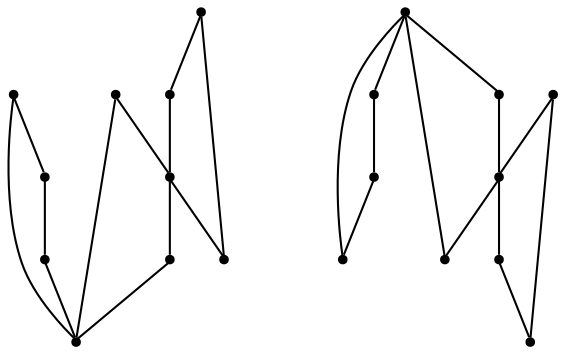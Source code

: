 graph {
  node [shape=point,comment="{\"directed\":false,\"doi\":\"10.1007/978-3-319-73915-1_15\",\"figure\":\"5\"}"]

  v0 [pos="1470.4112581782833,320.19336087789804"]
  v1 [pos="1420.063729520779,269.84857944849375"]
  v2 [pos="1470.077864104293,377.5329414981818"]
  v3 [pos="1413.0688763971739,377.53519885934423"]
  v4 [pos="1363.0567130546083,269.85252188207335"]
  v5 [pos="1369.3911368720028,320.52465247385715"]
  v6 [pos="1419.7365035233051,326.5317766716015"]
  v7 [pos="1419.4053350439347,428.20920528646025"]
  v8 [pos="1362.3920869128299,428.20887145135873"]
  v9 [pos="1312.379923570264,320.5264965153701"]
  v10 [pos="1330.7245461919324,466.2146465191588"]
  v11 [pos="1273.7153677195602,466.2125799209115"]
  v12 [pos="1280.7102844315827,358.5322715831702"]
  v13 [pos="1223.701169547628,358.5302208818324"]
  v14 [pos="1230.0355933650226,409.20228788597785"]
  v15 [pos="1280.047629530753,516.886999667677"]
  v16 [pos="1223.0385146467984,516.8888596060995"]
  v17 [pos="1173.0264784810684,409.2042908965868"]
  v18 [pos="1223.3720358976238,460.21194166228184"]
  v19 [pos="1172.693084407078,466.5439986921473"]

  v0 -- v1 [id="-1",pos="1470.4112581782833,320.19336087789804 1420.063729520779,269.84857944849375 1420.063729520779,269.84857944849375 1420.063729520779,269.84857944849375"]
  v19 -- v16 [id="-2",pos="1172.693084407078,466.5439986921473 1223.0385146467984,516.8888596060995 1223.0385146467984,516.8888596060995 1223.0385146467984,516.8888596060995"]
  v17 -- v14 [id="-3",pos="1173.0264784810684,409.2042908965868 1230.0355933650226,409.20228788597785 1230.0355933650226,409.20228788597785 1230.0355933650226,409.20228788597785"]
  v17 -- v19 [id="-5",pos="1173.0264784810684,409.2042908965868 1172.693084407078,466.5439986921473 1172.693084407078,466.5439986921473 1172.693084407078,466.5439986921473"]
  v16 -- v15 [id="-7",pos="1223.0385146467984,516.8888596060995 1280.047629530753,516.886999667677 1280.047629530753,516.886999667677 1280.047629530753,516.886999667677"]
  v16 -- v11 [id="-8",pos="1223.0385146467984,516.8888596060995 1273.7153677195602,466.2125799209115 1273.7153677195602,466.2125799209115 1273.7153677195602,466.2125799209115"]
  v16 -- v18 [id="-10",pos="1223.0385146467984,516.8888596060995 1223.3720358976238,460.21194166228184 1223.3720358976238,460.21194166228184 1223.3720358976238,460.21194166228184"]
  v18 -- v17 [id="-12",pos="1223.3720358976238,460.21194166228184 1173.0264784810684,409.2042908965868 1173.0264784810684,409.2042908965868 1173.0264784810684,409.2042908965868"]
  v13 -- v12 [id="-14",pos="1223.701169547628,358.5302208818324 1280.7102844315827,358.5322715831702 1280.7102844315827,358.5322715831702 1280.7102844315827,358.5322715831702"]
  v13 -- v17 [id="-15",pos="1223.701169547628,358.5302208818324 1173.0264784810684,409.2042908965868 1173.0264784810684,409.2042908965868 1173.0264784810684,409.2042908965868"]
  v14 -- v12 [id="-17",pos="1230.0355933650226,409.20228788597785 1280.7102844315827,358.5322715831702 1280.7102844315827,358.5322715831702 1280.7102844315827,358.5322715831702"]
  v15 -- v10 [id="-19",pos="1280.047629530753,516.886999667677 1330.7245461919324,466.2146465191588 1330.7245461919324,466.2146465191588 1330.7245461919324,466.2146465191588"]
  v9 -- v5 [id="-24",pos="1312.379923570264,320.5264965153701 1369.3911368720028,320.52465247385715 1369.3911368720028,320.52465247385715 1369.3911368720028,320.52465247385715"]
  v10 -- v11 [id="-26",pos="1330.7245461919324,466.2146465191588 1273.7153677195602,466.2125799209115 1273.7153677195602,466.2125799209115 1273.7153677195602,466.2125799209115"]
  v8 -- v3 [id="-28",pos="1362.3920869128299,428.20887145135873 1413.0688763971739,377.53519885934423 1413.0688763971739,377.53519885934423 1413.0688763971739,377.53519885934423"]
  v8 -- v7 [id="-29",pos="1362.3920869128299,428.20887145135873 1419.4053350439347,428.20920528646025 1419.4053350439347,428.20920528646025 1419.4053350439347,428.20920528646025"]
  v4 -- v9 [id="-30",pos="1363.0567130546083,269.85252188207335 1312.379923570264,320.5264965153701 1312.379923570264,320.5264965153701 1312.379923570264,320.5264965153701"]
  v4 -- v1 [id="-31",pos="1363.0567130546083,269.85252188207335 1420.063729520779,269.84857944849375 1420.063729520779,269.84857944849375 1420.063729520779,269.84857944849375"]
  v5 -- v1 [id="-33",pos="1369.3911368720028,320.52465247385715 1420.063729520779,269.84857944849375 1420.063729520779,269.84857944849375 1420.063729520779,269.84857944849375"]
  v7 -- v2 [id="-36",pos="1419.4053350439347,428.20920528646025 1470.077864104293,377.5329414981818 1470.077864104293,377.5329414981818 1470.077864104293,377.5329414981818"]
  v6 -- v2 [id="-38",pos="1419.7365035233051,326.5317766716015 1470.077864104293,377.5329414981818 1470.077864104293,377.5329414981818 1470.077864104293,377.5329414981818"]
  v6 -- v1 [id="-40",pos="1419.7365035233051,326.5317766716015 1420.063729520779,269.84857944849375 1420.063729520779,269.84857944849375 1420.063729520779,269.84857944849375"]
  v2 -- v3 [id="-45",pos="1470.077864104293,377.5329414981818 1413.0688763971739,377.53519885934423 1413.0688763971739,377.53519885934423 1413.0688763971739,377.53519885934423"]
  v2 -- v0 [id="-47",pos="1470.077864104293,377.5329414981818 1470.4112581782833,320.19336087789804 1470.4112581782833,320.19336087789804 1470.4112581782833,320.19336087789804"]
}